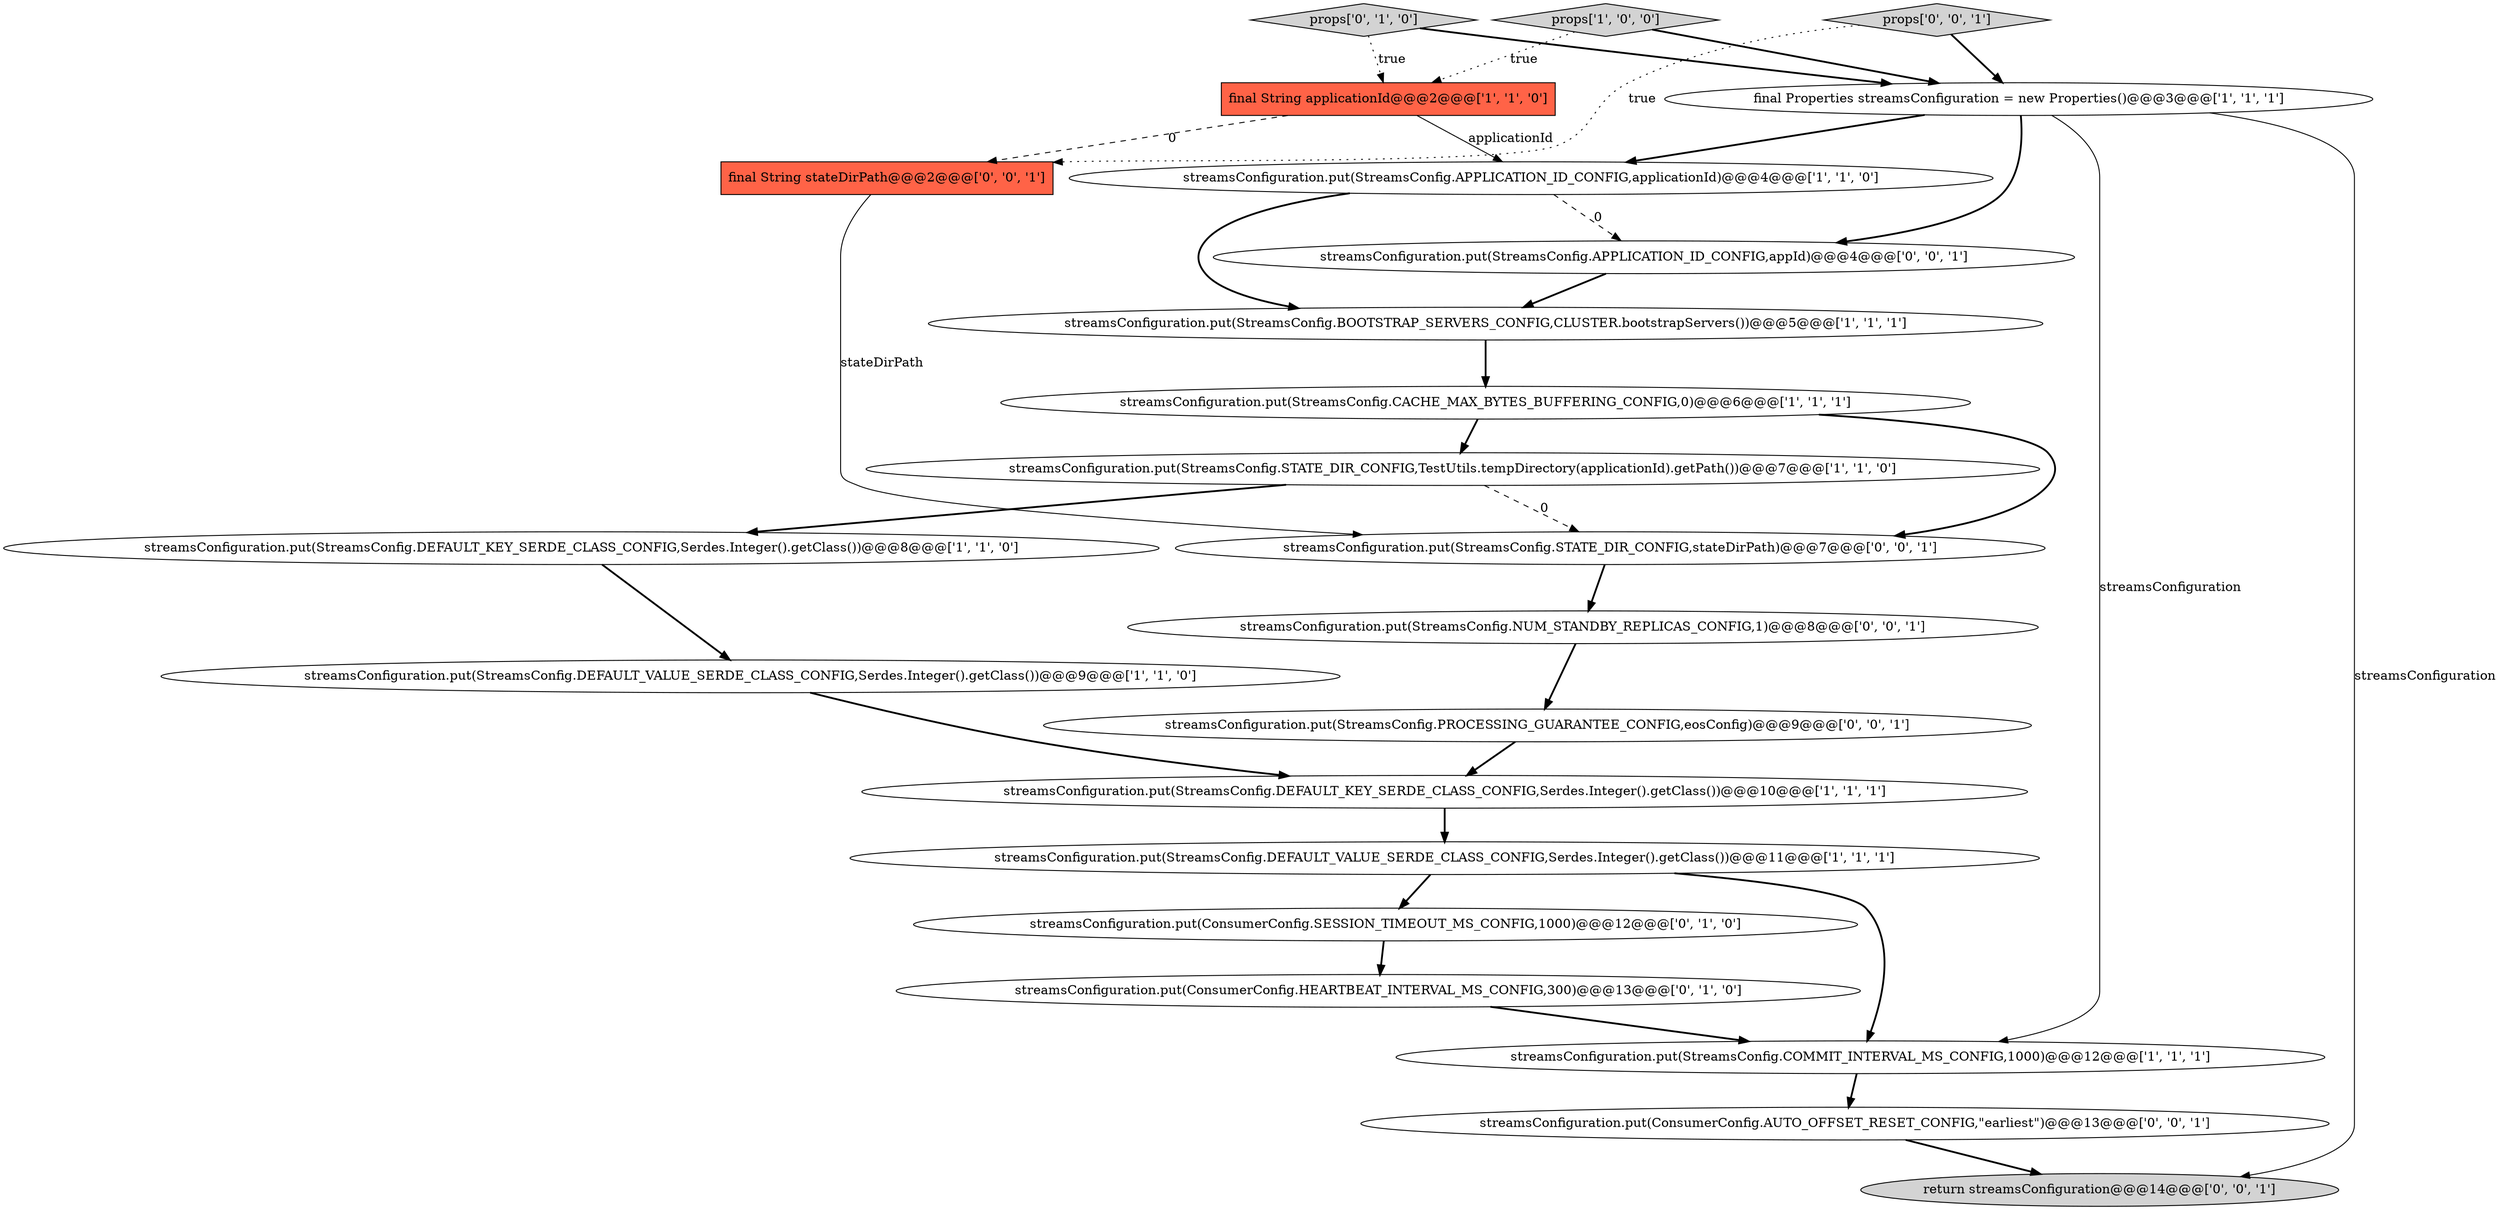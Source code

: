digraph {
21 [style = filled, label = "streamsConfiguration.put(ConsumerConfig.AUTO_OFFSET_RESET_CONFIG,\"earliest\")@@@13@@@['0', '0', '1']", fillcolor = white, shape = ellipse image = "AAA0AAABBB3BBB"];
9 [style = filled, label = "streamsConfiguration.put(StreamsConfig.BOOTSTRAP_SERVERS_CONFIG,CLUSTER.bootstrapServers())@@@5@@@['1', '1', '1']", fillcolor = white, shape = ellipse image = "AAA0AAABBB1BBB"];
19 [style = filled, label = "final String stateDirPath@@@2@@@['0', '0', '1']", fillcolor = tomato, shape = box image = "AAA0AAABBB3BBB"];
3 [style = filled, label = "streamsConfiguration.put(StreamsConfig.DEFAULT_KEY_SERDE_CLASS_CONFIG,Serdes.Integer().getClass())@@@10@@@['1', '1', '1']", fillcolor = white, shape = ellipse image = "AAA0AAABBB1BBB"];
7 [style = filled, label = "streamsConfiguration.put(StreamsConfig.DEFAULT_KEY_SERDE_CLASS_CONFIG,Serdes.Integer().getClass())@@@8@@@['1', '1', '0']", fillcolor = white, shape = ellipse image = "AAA0AAABBB1BBB"];
14 [style = filled, label = "props['0', '1', '0']", fillcolor = lightgray, shape = diamond image = "AAA0AAABBB2BBB"];
15 [style = filled, label = "streamsConfiguration.put(StreamsConfig.PROCESSING_GUARANTEE_CONFIG,eosConfig)@@@9@@@['0', '0', '1']", fillcolor = white, shape = ellipse image = "AAA0AAABBB3BBB"];
20 [style = filled, label = "streamsConfiguration.put(StreamsConfig.APPLICATION_ID_CONFIG,appId)@@@4@@@['0', '0', '1']", fillcolor = white, shape = ellipse image = "AAA0AAABBB3BBB"];
6 [style = filled, label = "final String applicationId@@@2@@@['1', '1', '0']", fillcolor = tomato, shape = box image = "AAA0AAABBB1BBB"];
4 [style = filled, label = "streamsConfiguration.put(StreamsConfig.DEFAULT_VALUE_SERDE_CLASS_CONFIG,Serdes.Integer().getClass())@@@11@@@['1', '1', '1']", fillcolor = white, shape = ellipse image = "AAA0AAABBB1BBB"];
12 [style = filled, label = "streamsConfiguration.put(ConsumerConfig.SESSION_TIMEOUT_MS_CONFIG,1000)@@@12@@@['0', '1', '0']", fillcolor = white, shape = ellipse image = "AAA1AAABBB2BBB"];
16 [style = filled, label = "streamsConfiguration.put(StreamsConfig.NUM_STANDBY_REPLICAS_CONFIG,1)@@@8@@@['0', '0', '1']", fillcolor = white, shape = ellipse image = "AAA0AAABBB3BBB"];
0 [style = filled, label = "streamsConfiguration.put(StreamsConfig.CACHE_MAX_BYTES_BUFFERING_CONFIG,0)@@@6@@@['1', '1', '1']", fillcolor = white, shape = ellipse image = "AAA0AAABBB1BBB"];
1 [style = filled, label = "streamsConfiguration.put(StreamsConfig.STATE_DIR_CONFIG,TestUtils.tempDirectory(applicationId).getPath())@@@7@@@['1', '1', '0']", fillcolor = white, shape = ellipse image = "AAA0AAABBB1BBB"];
10 [style = filled, label = "streamsConfiguration.put(StreamsConfig.APPLICATION_ID_CONFIG,applicationId)@@@4@@@['1', '1', '0']", fillcolor = white, shape = ellipse image = "AAA0AAABBB1BBB"];
8 [style = filled, label = "streamsConfiguration.put(StreamsConfig.COMMIT_INTERVAL_MS_CONFIG,1000)@@@12@@@['1', '1', '1']", fillcolor = white, shape = ellipse image = "AAA0AAABBB1BBB"];
18 [style = filled, label = "return streamsConfiguration@@@14@@@['0', '0', '1']", fillcolor = lightgray, shape = ellipse image = "AAA0AAABBB3BBB"];
22 [style = filled, label = "props['0', '0', '1']", fillcolor = lightgray, shape = diamond image = "AAA0AAABBB3BBB"];
2 [style = filled, label = "props['1', '0', '0']", fillcolor = lightgray, shape = diamond image = "AAA0AAABBB1BBB"];
17 [style = filled, label = "streamsConfiguration.put(StreamsConfig.STATE_DIR_CONFIG,stateDirPath)@@@7@@@['0', '0', '1']", fillcolor = white, shape = ellipse image = "AAA0AAABBB3BBB"];
13 [style = filled, label = "streamsConfiguration.put(ConsumerConfig.HEARTBEAT_INTERVAL_MS_CONFIG,300)@@@13@@@['0', '1', '0']", fillcolor = white, shape = ellipse image = "AAA1AAABBB2BBB"];
5 [style = filled, label = "final Properties streamsConfiguration = new Properties()@@@3@@@['1', '1', '1']", fillcolor = white, shape = ellipse image = "AAA0AAABBB1BBB"];
11 [style = filled, label = "streamsConfiguration.put(StreamsConfig.DEFAULT_VALUE_SERDE_CLASS_CONFIG,Serdes.Integer().getClass())@@@9@@@['1', '1', '0']", fillcolor = white, shape = ellipse image = "AAA0AAABBB1BBB"];
14->5 [style = bold, label=""];
11->3 [style = bold, label=""];
22->5 [style = bold, label=""];
22->19 [style = dotted, label="true"];
5->18 [style = solid, label="streamsConfiguration"];
10->9 [style = bold, label=""];
2->5 [style = bold, label=""];
16->15 [style = bold, label=""];
2->6 [style = dotted, label="true"];
4->8 [style = bold, label=""];
9->0 [style = bold, label=""];
7->11 [style = bold, label=""];
5->10 [style = bold, label=""];
0->1 [style = bold, label=""];
8->21 [style = bold, label=""];
12->13 [style = bold, label=""];
19->17 [style = solid, label="stateDirPath"];
14->6 [style = dotted, label="true"];
21->18 [style = bold, label=""];
6->10 [style = solid, label="applicationId"];
5->20 [style = bold, label=""];
4->12 [style = bold, label=""];
0->17 [style = bold, label=""];
15->3 [style = bold, label=""];
20->9 [style = bold, label=""];
13->8 [style = bold, label=""];
1->7 [style = bold, label=""];
6->19 [style = dashed, label="0"];
1->17 [style = dashed, label="0"];
17->16 [style = bold, label=""];
5->8 [style = solid, label="streamsConfiguration"];
10->20 [style = dashed, label="0"];
3->4 [style = bold, label=""];
}
